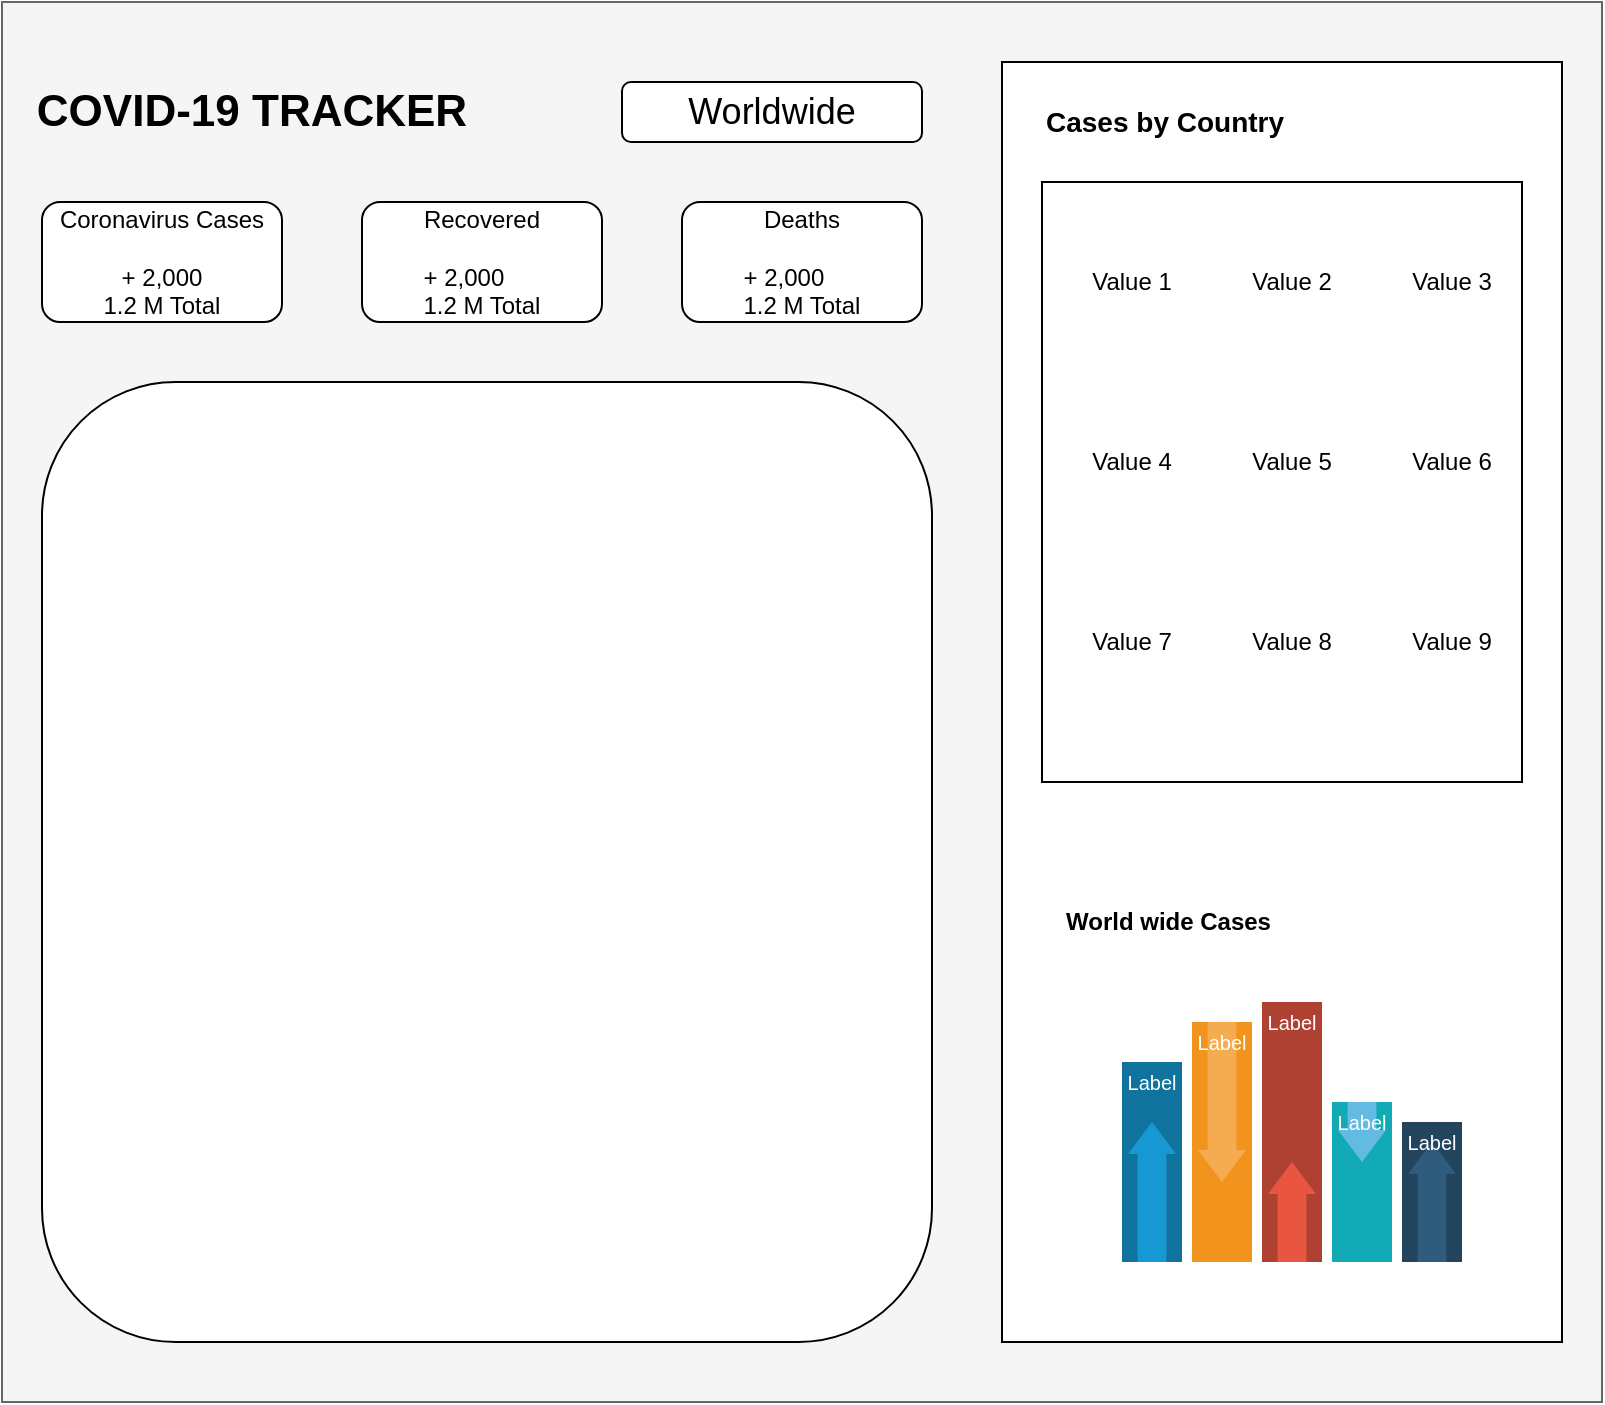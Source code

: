 <mxfile version="14.7.7" type="device"><diagram id="C5RBs43oDa-KdzZeNtuy" name="Page-1"><mxGraphModel dx="1038" dy="548" grid="1" gridSize="10" guides="1" tooltips="1" connect="1" arrows="1" fold="1" page="1" pageScale="1" pageWidth="827" pageHeight="1169" math="0" shadow="0"><root><mxCell id="WIyWlLk6GJQsqaUBKTNV-0"/><mxCell id="WIyWlLk6GJQsqaUBKTNV-1" parent="WIyWlLk6GJQsqaUBKTNV-0"/><mxCell id="j-861XhPCi6P81uizEis-103" value="" style="rounded=0;whiteSpace=wrap;html=1;shadow=0;glass=0;sketch=0;fontSize=12;align=left;fillColor=#f5f5f5;strokeColor=#666666;fontColor=#333333;" vertex="1" parent="WIyWlLk6GJQsqaUBKTNV-1"><mxGeometry x="20" y="10" width="800" height="700" as="geometry"/></mxCell><mxCell id="j-861XhPCi6P81uizEis-12" value="" style="rounded=1;whiteSpace=wrap;html=1;shadow=0;glass=0;sketch=0;fontSize=12;direction=east;" vertex="1" parent="WIyWlLk6GJQsqaUBKTNV-1"><mxGeometry x="40" y="200" width="445" height="480" as="geometry"/></mxCell><mxCell id="j-861XhPCi6P81uizEis-2" value="COVID-19 TRACKER" style="text;html=1;strokeColor=none;fillColor=none;align=center;verticalAlign=middle;whiteSpace=wrap;rounded=0;shadow=0;glass=0;sketch=0;fontStyle=1;horizontal=1;fontSize=22;" vertex="1" parent="WIyWlLk6GJQsqaUBKTNV-1"><mxGeometry x="30" y="40" width="230" height="50" as="geometry"/></mxCell><mxCell id="j-861XhPCi6P81uizEis-3" value="Worldwide" style="rounded=1;whiteSpace=wrap;html=1;shadow=0;glass=0;sketch=0;fontSize=18;" vertex="1" parent="WIyWlLk6GJQsqaUBKTNV-1"><mxGeometry x="330" y="50" width="150" height="30" as="geometry"/></mxCell><mxCell id="j-861XhPCi6P81uizEis-4" value="&lt;font style=&quot;font-size: 12px&quot;&gt;Coronavirus Cases&lt;br&gt;&lt;br&gt;&lt;div&gt;&lt;span&gt;+ 2,000&lt;/span&gt;&lt;/div&gt;&lt;div&gt;&lt;span&gt;1.2 M Total&lt;/span&gt;&lt;/div&gt;&lt;/font&gt;" style="rounded=1;whiteSpace=wrap;html=1;shadow=0;glass=0;sketch=0;fontSize=12;" vertex="1" parent="WIyWlLk6GJQsqaUBKTNV-1"><mxGeometry x="40" y="110" width="120" height="60" as="geometry"/></mxCell><mxCell id="j-861XhPCi6P81uizEis-7" value="&lt;font style=&quot;font-size: 12px&quot;&gt;Recovered&lt;br&gt;&lt;br&gt;&lt;div style=&quot;text-align: left&quot;&gt;&lt;span&gt;+ 2,000&lt;/span&gt;&lt;/div&gt;&lt;div style=&quot;text-align: left&quot;&gt;&lt;span&gt;1.2 M Total&lt;/span&gt;&lt;/div&gt;&lt;/font&gt;" style="rounded=1;whiteSpace=wrap;html=1;shadow=0;glass=0;sketch=0;fontSize=12;" vertex="1" parent="WIyWlLk6GJQsqaUBKTNV-1"><mxGeometry x="200" y="110" width="120" height="60" as="geometry"/></mxCell><mxCell id="j-861XhPCi6P81uizEis-8" value="&lt;font style=&quot;font-size: 12px&quot;&gt;Deaths&lt;br&gt;&lt;br&gt;&lt;div style=&quot;text-align: left&quot;&gt;&lt;span&gt;+ 2,000&lt;/span&gt;&lt;/div&gt;&lt;div style=&quot;text-align: left&quot;&gt;&lt;span&gt;1.2 M Total&lt;/span&gt;&lt;/div&gt;&lt;/font&gt;" style="rounded=1;whiteSpace=wrap;html=1;shadow=0;glass=0;sketch=0;fontSize=12;" vertex="1" parent="WIyWlLk6GJQsqaUBKTNV-1"><mxGeometry x="360" y="110" width="120" height="60" as="geometry"/></mxCell><mxCell id="j-861XhPCi6P81uizEis-11" value="" style="shape=image;html=1;verticalAlign=top;verticalLabelPosition=bottom;labelBackgroundColor=#ffffff;imageAspect=0;aspect=fixed;image=https://cdn4.iconfinder.com/data/icons/small-n-flat/24/map-128.png;rounded=0;shadow=0;glass=0;sketch=0;fontSize=12;" vertex="1" parent="WIyWlLk6GJQsqaUBKTNV-1"><mxGeometry x="160" y="300" width="200" height="200" as="geometry"/></mxCell><mxCell id="j-861XhPCi6P81uizEis-17" value="" style="rounded=0;whiteSpace=wrap;html=1;shadow=0;glass=0;sketch=0;fontSize=12;" vertex="1" parent="WIyWlLk6GJQsqaUBKTNV-1"><mxGeometry x="520" y="40" width="280" height="640" as="geometry"/></mxCell><mxCell id="j-861XhPCi6P81uizEis-18" value="&lt;b&gt;&lt;font style=&quot;font-size: 14px&quot;&gt;Cases by Country&lt;/font&gt;&lt;/b&gt;" style="text;html=1;strokeColor=none;fillColor=none;align=left;verticalAlign=middle;whiteSpace=wrap;rounded=0;shadow=0;glass=0;sketch=0;fontSize=12;" vertex="1" parent="WIyWlLk6GJQsqaUBKTNV-1"><mxGeometry x="540" y="60" width="220" height="20" as="geometry"/></mxCell><mxCell id="j-861XhPCi6P81uizEis-19" value="" style="rounded=0;whiteSpace=wrap;html=1;shadow=0;glass=0;sketch=0;fontSize=12;" vertex="1" parent="WIyWlLk6GJQsqaUBKTNV-1"><mxGeometry x="540" y="100" width="240" height="300" as="geometry"/></mxCell><mxCell id="j-861XhPCi6P81uizEis-74" value="" style="fillColor=#10739E;strokeColor=none;rounded=0;shadow=0;glass=0;sketch=0;fontSize=12;" vertex="1" parent="WIyWlLk6GJQsqaUBKTNV-1"><mxGeometry x="580" y="540" width="30" height="100" as="geometry"/></mxCell><mxCell id="j-861XhPCi6P81uizEis-75" value="" style="shape=mxgraph.arrows2.arrow;dy=0.4;dx=16;notch=0;direction=north;fillColor=#1699D3;strokeColor=none;" vertex="1" parent="j-861XhPCi6P81uizEis-74"><mxGeometry x="3" y="30" width="24" height="70" as="geometry"/></mxCell><mxCell id="j-861XhPCi6P81uizEis-76" value="Label" style="text;html=1;align=center;verticalAlign=middle;whiteSpace=wrap;fontColor=#FFFFFF;fontSize=10;" vertex="1" parent="j-861XhPCi6P81uizEis-74"><mxGeometry width="30" height="20" as="geometry"/></mxCell><mxCell id="j-861XhPCi6P81uizEis-77" value="" style="fillColor=#F2931E;strokeColor=none;rounded=0;shadow=0;glass=0;sketch=0;fontSize=12;" vertex="1" parent="WIyWlLk6GJQsqaUBKTNV-1"><mxGeometry x="615" y="520" width="30" height="120" as="geometry"/></mxCell><mxCell id="j-861XhPCi6P81uizEis-78" value="" style="shape=mxgraph.arrows2.arrow;dy=0.4;dx=16;notch=0;direction=south;fillColor=#F5AB50;strokeColor=none;" vertex="1" parent="j-861XhPCi6P81uizEis-77"><mxGeometry x="3" width="24" height="80" as="geometry"/></mxCell><mxCell id="j-861XhPCi6P81uizEis-79" value="Label" style="text;html=1;align=center;verticalAlign=middle;whiteSpace=wrap;fontColor=#FFFFFF;fontSize=10;" vertex="1" parent="j-861XhPCi6P81uizEis-77"><mxGeometry width="30" height="20" as="geometry"/></mxCell><mxCell id="j-861XhPCi6P81uizEis-80" value="" style="fillColor=#AE4132;strokeColor=none;rounded=0;shadow=0;glass=0;sketch=0;fontSize=12;" vertex="1" parent="WIyWlLk6GJQsqaUBKTNV-1"><mxGeometry x="650" y="510" width="30" height="130" as="geometry"/></mxCell><mxCell id="j-861XhPCi6P81uizEis-81" value="" style="shape=mxgraph.arrows2.arrow;dy=0.4;dx=16;notch=0;direction=north;fillColor=#E85642;strokeColor=none;" vertex="1" parent="j-861XhPCi6P81uizEis-80"><mxGeometry x="3" y="80" width="24" height="50" as="geometry"/></mxCell><mxCell id="j-861XhPCi6P81uizEis-82" value="Label" style="text;html=1;align=center;verticalAlign=middle;whiteSpace=wrap;fontColor=#FFFFFF;fontSize=10;" vertex="1" parent="j-861XhPCi6P81uizEis-80"><mxGeometry width="30" height="20" as="geometry"/></mxCell><mxCell id="j-861XhPCi6P81uizEis-83" value="" style="fillColor=#12AAB5;strokeColor=none;rounded=0;shadow=0;glass=0;sketch=0;fontSize=12;" vertex="1" parent="WIyWlLk6GJQsqaUBKTNV-1"><mxGeometry x="685" y="560" width="30" height="80" as="geometry"/></mxCell><mxCell id="j-861XhPCi6P81uizEis-84" value="" style="shape=mxgraph.arrows2.arrow;dy=0.4;dx=16;notch=0;direction=south;fillColor=#64BBE2;strokeColor=none;" vertex="1" parent="j-861XhPCi6P81uizEis-83"><mxGeometry x="3" width="24" height="30" as="geometry"/></mxCell><mxCell id="j-861XhPCi6P81uizEis-85" value="Label" style="text;html=1;align=center;verticalAlign=middle;whiteSpace=wrap;fontColor=#FFFFFF;fontSize=10;" vertex="1" parent="j-861XhPCi6P81uizEis-83"><mxGeometry width="30" height="20" as="geometry"/></mxCell><mxCell id="j-861XhPCi6P81uizEis-86" value="" style="fillColor=#23445D;strokeColor=none;rounded=0;shadow=0;glass=0;sketch=0;fontSize=12;" vertex="1" parent="WIyWlLk6GJQsqaUBKTNV-1"><mxGeometry x="720" y="570" width="30" height="70" as="geometry"/></mxCell><mxCell id="j-861XhPCi6P81uizEis-87" value="" style="shape=mxgraph.arrows2.arrow;dy=0.4;dx=16;notch=0;direction=north;fillColor=#2F5B7C;strokeColor=none;" vertex="1" parent="j-861XhPCi6P81uizEis-86"><mxGeometry x="3" y="10" width="24" height="60" as="geometry"/></mxCell><mxCell id="j-861XhPCi6P81uizEis-88" value="Label" style="text;html=1;align=center;verticalAlign=middle;whiteSpace=wrap;fontColor=#FFFFFF;fontSize=10;" vertex="1" parent="j-861XhPCi6P81uizEis-86"><mxGeometry width="30" height="20" as="geometry"/></mxCell><mxCell id="j-861XhPCi6P81uizEis-89" value="World wide Cases" style="text;html=1;strokeColor=none;fillColor=none;align=left;verticalAlign=middle;whiteSpace=wrap;rounded=0;shadow=0;glass=0;sketch=0;fontSize=12;fontStyle=1" vertex="1" parent="WIyWlLk6GJQsqaUBKTNV-1"><mxGeometry x="550" y="460" width="230" height="20" as="geometry"/></mxCell><mxCell id="j-861XhPCi6P81uizEis-90" value="Value 1" style="text;html=1;strokeColor=none;fillColor=none;align=center;verticalAlign=middle;whiteSpace=wrap;rounded=0;shadow=0;glass=0;sketch=0;fontSize=12;" vertex="1" parent="WIyWlLk6GJQsqaUBKTNV-1"><mxGeometry x="560" y="140" width="50" height="20" as="geometry"/></mxCell><mxCell id="j-861XhPCi6P81uizEis-91" value="Value 4" style="text;html=1;strokeColor=none;fillColor=none;align=center;verticalAlign=middle;whiteSpace=wrap;rounded=0;shadow=0;glass=0;sketch=0;fontSize=12;" vertex="1" parent="WIyWlLk6GJQsqaUBKTNV-1"><mxGeometry x="560" y="230" width="50" height="20" as="geometry"/></mxCell><mxCell id="j-861XhPCi6P81uizEis-92" value="Value 7" style="text;html=1;strokeColor=none;fillColor=none;align=center;verticalAlign=middle;whiteSpace=wrap;rounded=0;shadow=0;glass=0;sketch=0;fontSize=12;" vertex="1" parent="WIyWlLk6GJQsqaUBKTNV-1"><mxGeometry x="560" y="320" width="50" height="20" as="geometry"/></mxCell><mxCell id="j-861XhPCi6P81uizEis-93" value="Value 2" style="text;html=1;strokeColor=none;fillColor=none;align=center;verticalAlign=middle;whiteSpace=wrap;rounded=0;shadow=0;glass=0;sketch=0;fontSize=12;" vertex="1" parent="WIyWlLk6GJQsqaUBKTNV-1"><mxGeometry x="640" y="140" width="50" height="20" as="geometry"/></mxCell><mxCell id="j-861XhPCi6P81uizEis-94" value="Value 3" style="text;html=1;strokeColor=none;fillColor=none;align=center;verticalAlign=middle;whiteSpace=wrap;rounded=0;shadow=0;glass=0;sketch=0;fontSize=12;" vertex="1" parent="WIyWlLk6GJQsqaUBKTNV-1"><mxGeometry x="720" y="140" width="50" height="20" as="geometry"/></mxCell><mxCell id="j-861XhPCi6P81uizEis-95" value="Value 5" style="text;html=1;strokeColor=none;fillColor=none;align=center;verticalAlign=middle;whiteSpace=wrap;rounded=0;shadow=0;glass=0;sketch=0;fontSize=12;" vertex="1" parent="WIyWlLk6GJQsqaUBKTNV-1"><mxGeometry x="640" y="230" width="50" height="20" as="geometry"/></mxCell><mxCell id="j-861XhPCi6P81uizEis-97" value="Value 6" style="text;html=1;strokeColor=none;fillColor=none;align=center;verticalAlign=middle;whiteSpace=wrap;rounded=0;shadow=0;glass=0;sketch=0;fontSize=12;" vertex="1" parent="WIyWlLk6GJQsqaUBKTNV-1"><mxGeometry x="720" y="230" width="50" height="20" as="geometry"/></mxCell><mxCell id="j-861XhPCi6P81uizEis-98" value="Value 8" style="text;html=1;strokeColor=none;fillColor=none;align=center;verticalAlign=middle;whiteSpace=wrap;rounded=0;shadow=0;glass=0;sketch=0;fontSize=12;" vertex="1" parent="WIyWlLk6GJQsqaUBKTNV-1"><mxGeometry x="640" y="320" width="50" height="20" as="geometry"/></mxCell><mxCell id="j-861XhPCi6P81uizEis-99" value="Value 9" style="text;html=1;strokeColor=none;fillColor=none;align=center;verticalAlign=middle;whiteSpace=wrap;rounded=0;shadow=0;glass=0;sketch=0;fontSize=12;" vertex="1" parent="WIyWlLk6GJQsqaUBKTNV-1"><mxGeometry x="720" y="320" width="50" height="20" as="geometry"/></mxCell></root></mxGraphModel></diagram></mxfile>
